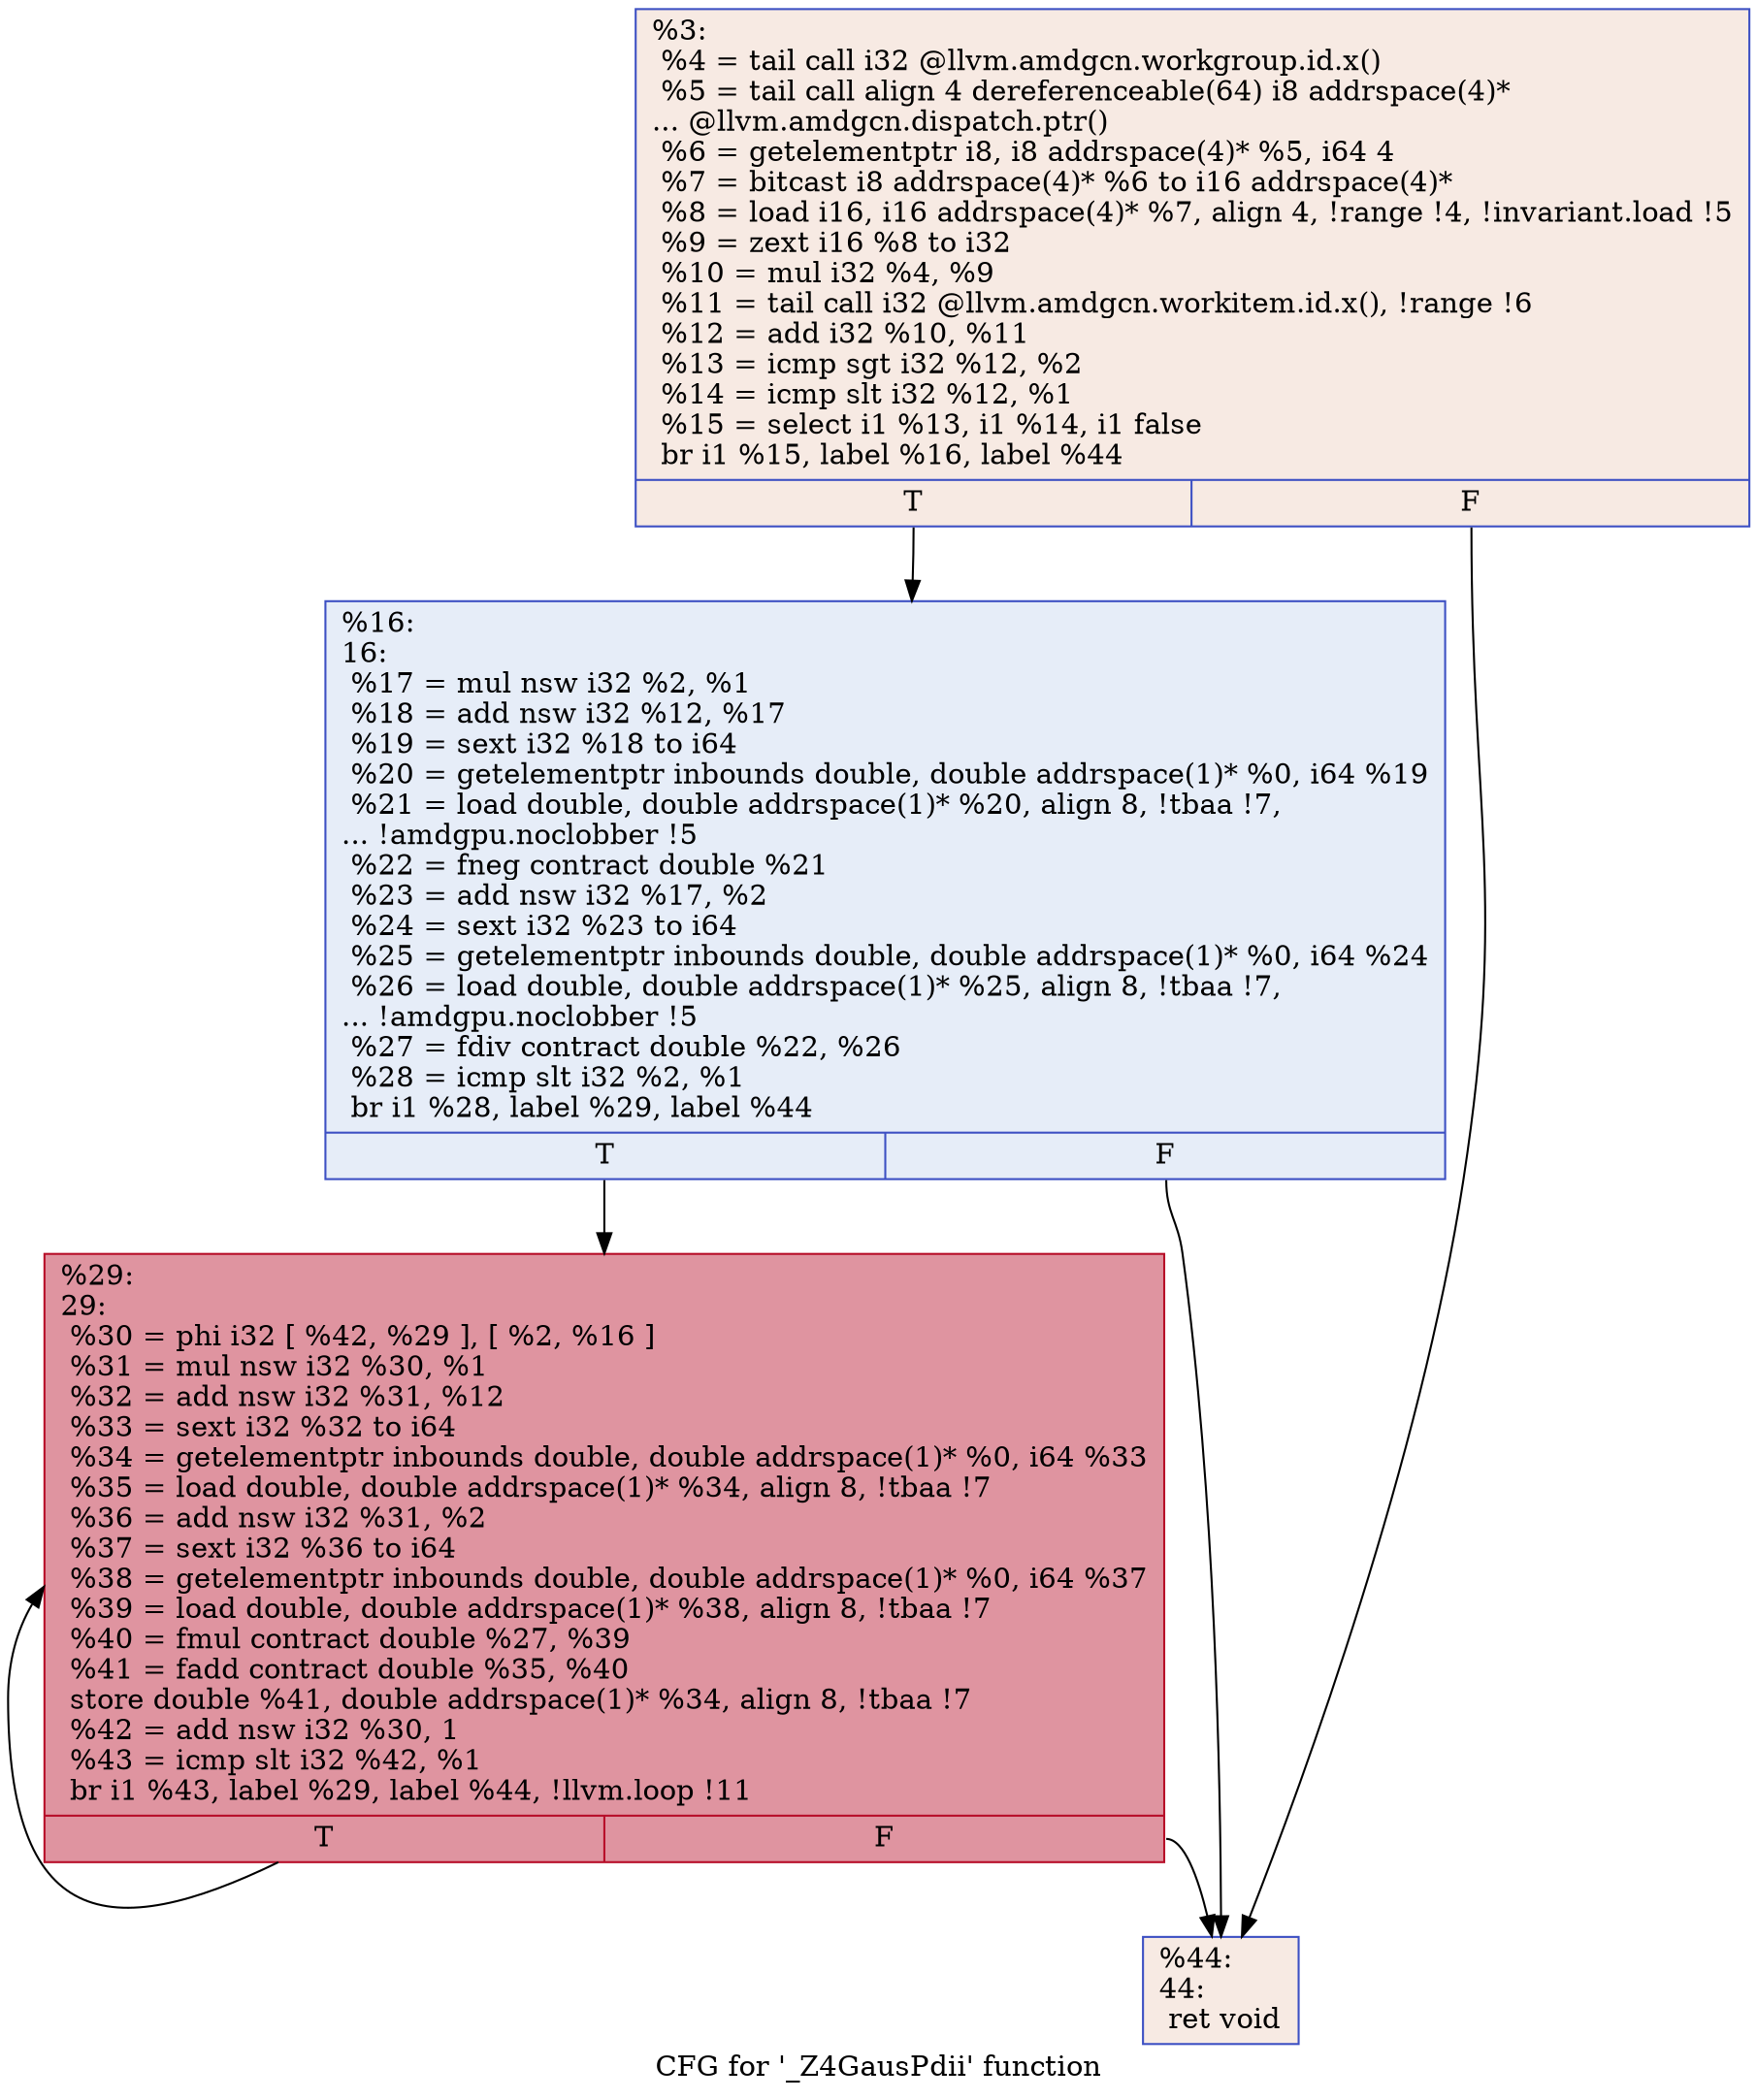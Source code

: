 digraph "CFG for '_Z4GausPdii' function" {
	label="CFG for '_Z4GausPdii' function";

	Node0x5792380 [shape=record,color="#3d50c3ff", style=filled, fillcolor="#eed0c070",label="{%3:\l  %4 = tail call i32 @llvm.amdgcn.workgroup.id.x()\l  %5 = tail call align 4 dereferenceable(64) i8 addrspace(4)*\l... @llvm.amdgcn.dispatch.ptr()\l  %6 = getelementptr i8, i8 addrspace(4)* %5, i64 4\l  %7 = bitcast i8 addrspace(4)* %6 to i16 addrspace(4)*\l  %8 = load i16, i16 addrspace(4)* %7, align 4, !range !4, !invariant.load !5\l  %9 = zext i16 %8 to i32\l  %10 = mul i32 %4, %9\l  %11 = tail call i32 @llvm.amdgcn.workitem.id.x(), !range !6\l  %12 = add i32 %10, %11\l  %13 = icmp sgt i32 %12, %2\l  %14 = icmp slt i32 %12, %1\l  %15 = select i1 %13, i1 %14, i1 false\l  br i1 %15, label %16, label %44\l|{<s0>T|<s1>F}}"];
	Node0x5792380:s0 -> Node0x57943d0;
	Node0x5792380:s1 -> Node0x5794460;
	Node0x57943d0 [shape=record,color="#3d50c3ff", style=filled, fillcolor="#c7d7f070",label="{%16:\l16:                                               \l  %17 = mul nsw i32 %2, %1\l  %18 = add nsw i32 %12, %17\l  %19 = sext i32 %18 to i64\l  %20 = getelementptr inbounds double, double addrspace(1)* %0, i64 %19\l  %21 = load double, double addrspace(1)* %20, align 8, !tbaa !7,\l... !amdgpu.noclobber !5\l  %22 = fneg contract double %21\l  %23 = add nsw i32 %17, %2\l  %24 = sext i32 %23 to i64\l  %25 = getelementptr inbounds double, double addrspace(1)* %0, i64 %24\l  %26 = load double, double addrspace(1)* %25, align 8, !tbaa !7,\l... !amdgpu.noclobber !5\l  %27 = fdiv contract double %22, %26\l  %28 = icmp slt i32 %2, %1\l  br i1 %28, label %29, label %44\l|{<s0>T|<s1>F}}"];
	Node0x57943d0:s0 -> Node0x5795a70;
	Node0x57943d0:s1 -> Node0x5794460;
	Node0x5795a70 [shape=record,color="#b70d28ff", style=filled, fillcolor="#b70d2870",label="{%29:\l29:                                               \l  %30 = phi i32 [ %42, %29 ], [ %2, %16 ]\l  %31 = mul nsw i32 %30, %1\l  %32 = add nsw i32 %31, %12\l  %33 = sext i32 %32 to i64\l  %34 = getelementptr inbounds double, double addrspace(1)* %0, i64 %33\l  %35 = load double, double addrspace(1)* %34, align 8, !tbaa !7\l  %36 = add nsw i32 %31, %2\l  %37 = sext i32 %36 to i64\l  %38 = getelementptr inbounds double, double addrspace(1)* %0, i64 %37\l  %39 = load double, double addrspace(1)* %38, align 8, !tbaa !7\l  %40 = fmul contract double %27, %39\l  %41 = fadd contract double %35, %40\l  store double %41, double addrspace(1)* %34, align 8, !tbaa !7\l  %42 = add nsw i32 %30, 1\l  %43 = icmp slt i32 %42, %1\l  br i1 %43, label %29, label %44, !llvm.loop !11\l|{<s0>T|<s1>F}}"];
	Node0x5795a70:s0 -> Node0x5795a70;
	Node0x5795a70:s1 -> Node0x5794460;
	Node0x5794460 [shape=record,color="#3d50c3ff", style=filled, fillcolor="#eed0c070",label="{%44:\l44:                                               \l  ret void\l}"];
}
